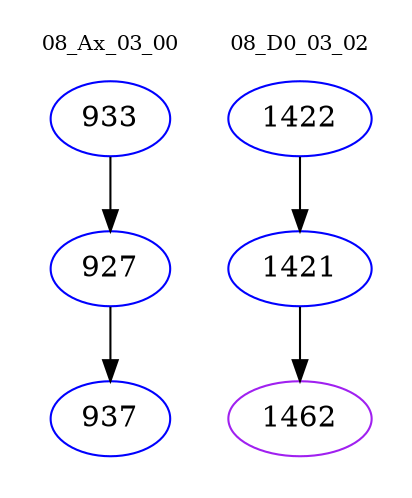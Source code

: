 digraph{
subgraph cluster_0 {
color = white
label = "08_Ax_03_00";
fontsize=10;
T0_933 [label="933", color="blue"]
T0_933 -> T0_927 [color="black"]
T0_927 [label="927", color="blue"]
T0_927 -> T0_937 [color="black"]
T0_937 [label="937", color="blue"]
}
subgraph cluster_1 {
color = white
label = "08_D0_03_02";
fontsize=10;
T1_1422 [label="1422", color="blue"]
T1_1422 -> T1_1421 [color="black"]
T1_1421 [label="1421", color="blue"]
T1_1421 -> T1_1462 [color="black"]
T1_1462 [label="1462", color="purple"]
}
}
